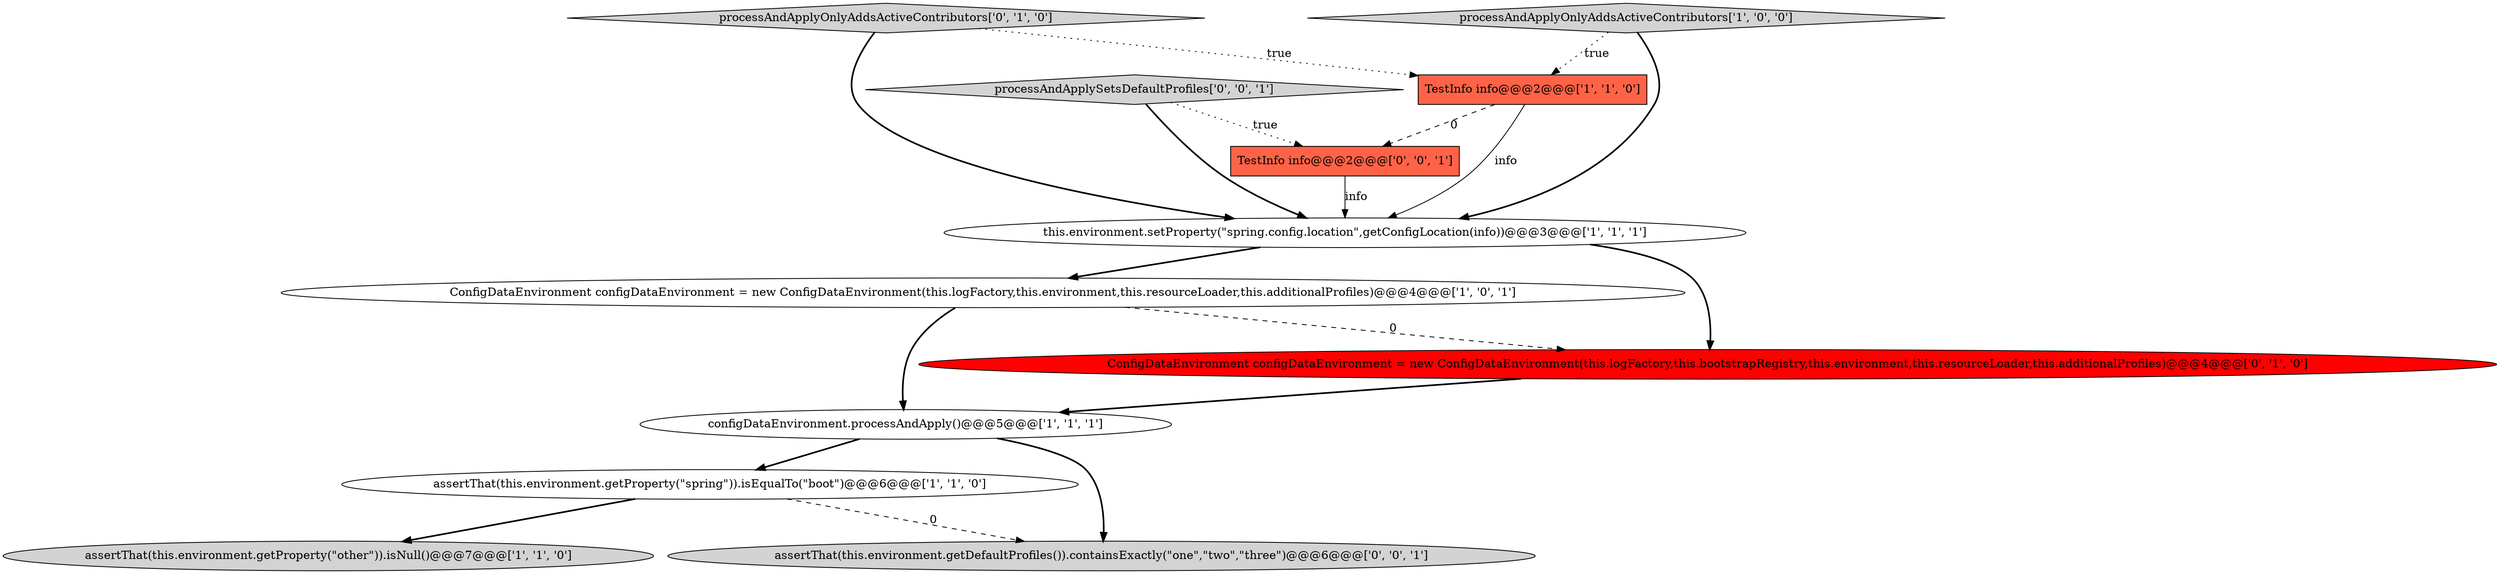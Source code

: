 digraph {
8 [style = filled, label = "processAndApplyOnlyAddsActiveContributors['0', '1', '0']", fillcolor = lightgray, shape = diamond image = "AAA0AAABBB2BBB"];
11 [style = filled, label = "processAndApplySetsDefaultProfiles['0', '0', '1']", fillcolor = lightgray, shape = diamond image = "AAA0AAABBB3BBB"];
2 [style = filled, label = "assertThat(this.environment.getProperty(\"other\")).isNull()@@@7@@@['1', '1', '0']", fillcolor = lightgray, shape = ellipse image = "AAA0AAABBB1BBB"];
9 [style = filled, label = "TestInfo info@@@2@@@['0', '0', '1']", fillcolor = tomato, shape = box image = "AAA0AAABBB3BBB"];
5 [style = filled, label = "ConfigDataEnvironment configDataEnvironment = new ConfigDataEnvironment(this.logFactory,this.environment,this.resourceLoader,this.additionalProfiles)@@@4@@@['1', '0', '1']", fillcolor = white, shape = ellipse image = "AAA0AAABBB1BBB"];
4 [style = filled, label = "assertThat(this.environment.getProperty(\"spring\")).isEqualTo(\"boot\")@@@6@@@['1', '1', '0']", fillcolor = white, shape = ellipse image = "AAA0AAABBB1BBB"];
6 [style = filled, label = "processAndApplyOnlyAddsActiveContributors['1', '0', '0']", fillcolor = lightgray, shape = diamond image = "AAA0AAABBB1BBB"];
1 [style = filled, label = "TestInfo info@@@2@@@['1', '1', '0']", fillcolor = tomato, shape = box image = "AAA0AAABBB1BBB"];
10 [style = filled, label = "assertThat(this.environment.getDefaultProfiles()).containsExactly(\"one\",\"two\",\"three\")@@@6@@@['0', '0', '1']", fillcolor = lightgray, shape = ellipse image = "AAA0AAABBB3BBB"];
0 [style = filled, label = "configDataEnvironment.processAndApply()@@@5@@@['1', '1', '1']", fillcolor = white, shape = ellipse image = "AAA0AAABBB1BBB"];
3 [style = filled, label = "this.environment.setProperty(\"spring.config.location\",getConfigLocation(info))@@@3@@@['1', '1', '1']", fillcolor = white, shape = ellipse image = "AAA0AAABBB1BBB"];
7 [style = filled, label = "ConfigDataEnvironment configDataEnvironment = new ConfigDataEnvironment(this.logFactory,this.bootstrapRegistry,this.environment,this.resourceLoader,this.additionalProfiles)@@@4@@@['0', '1', '0']", fillcolor = red, shape = ellipse image = "AAA1AAABBB2BBB"];
8->1 [style = dotted, label="true"];
6->3 [style = bold, label=""];
1->3 [style = solid, label="info"];
1->9 [style = dashed, label="0"];
3->5 [style = bold, label=""];
7->0 [style = bold, label=""];
0->10 [style = bold, label=""];
11->9 [style = dotted, label="true"];
4->2 [style = bold, label=""];
5->7 [style = dashed, label="0"];
4->10 [style = dashed, label="0"];
5->0 [style = bold, label=""];
3->7 [style = bold, label=""];
11->3 [style = bold, label=""];
0->4 [style = bold, label=""];
9->3 [style = solid, label="info"];
8->3 [style = bold, label=""];
6->1 [style = dotted, label="true"];
}
